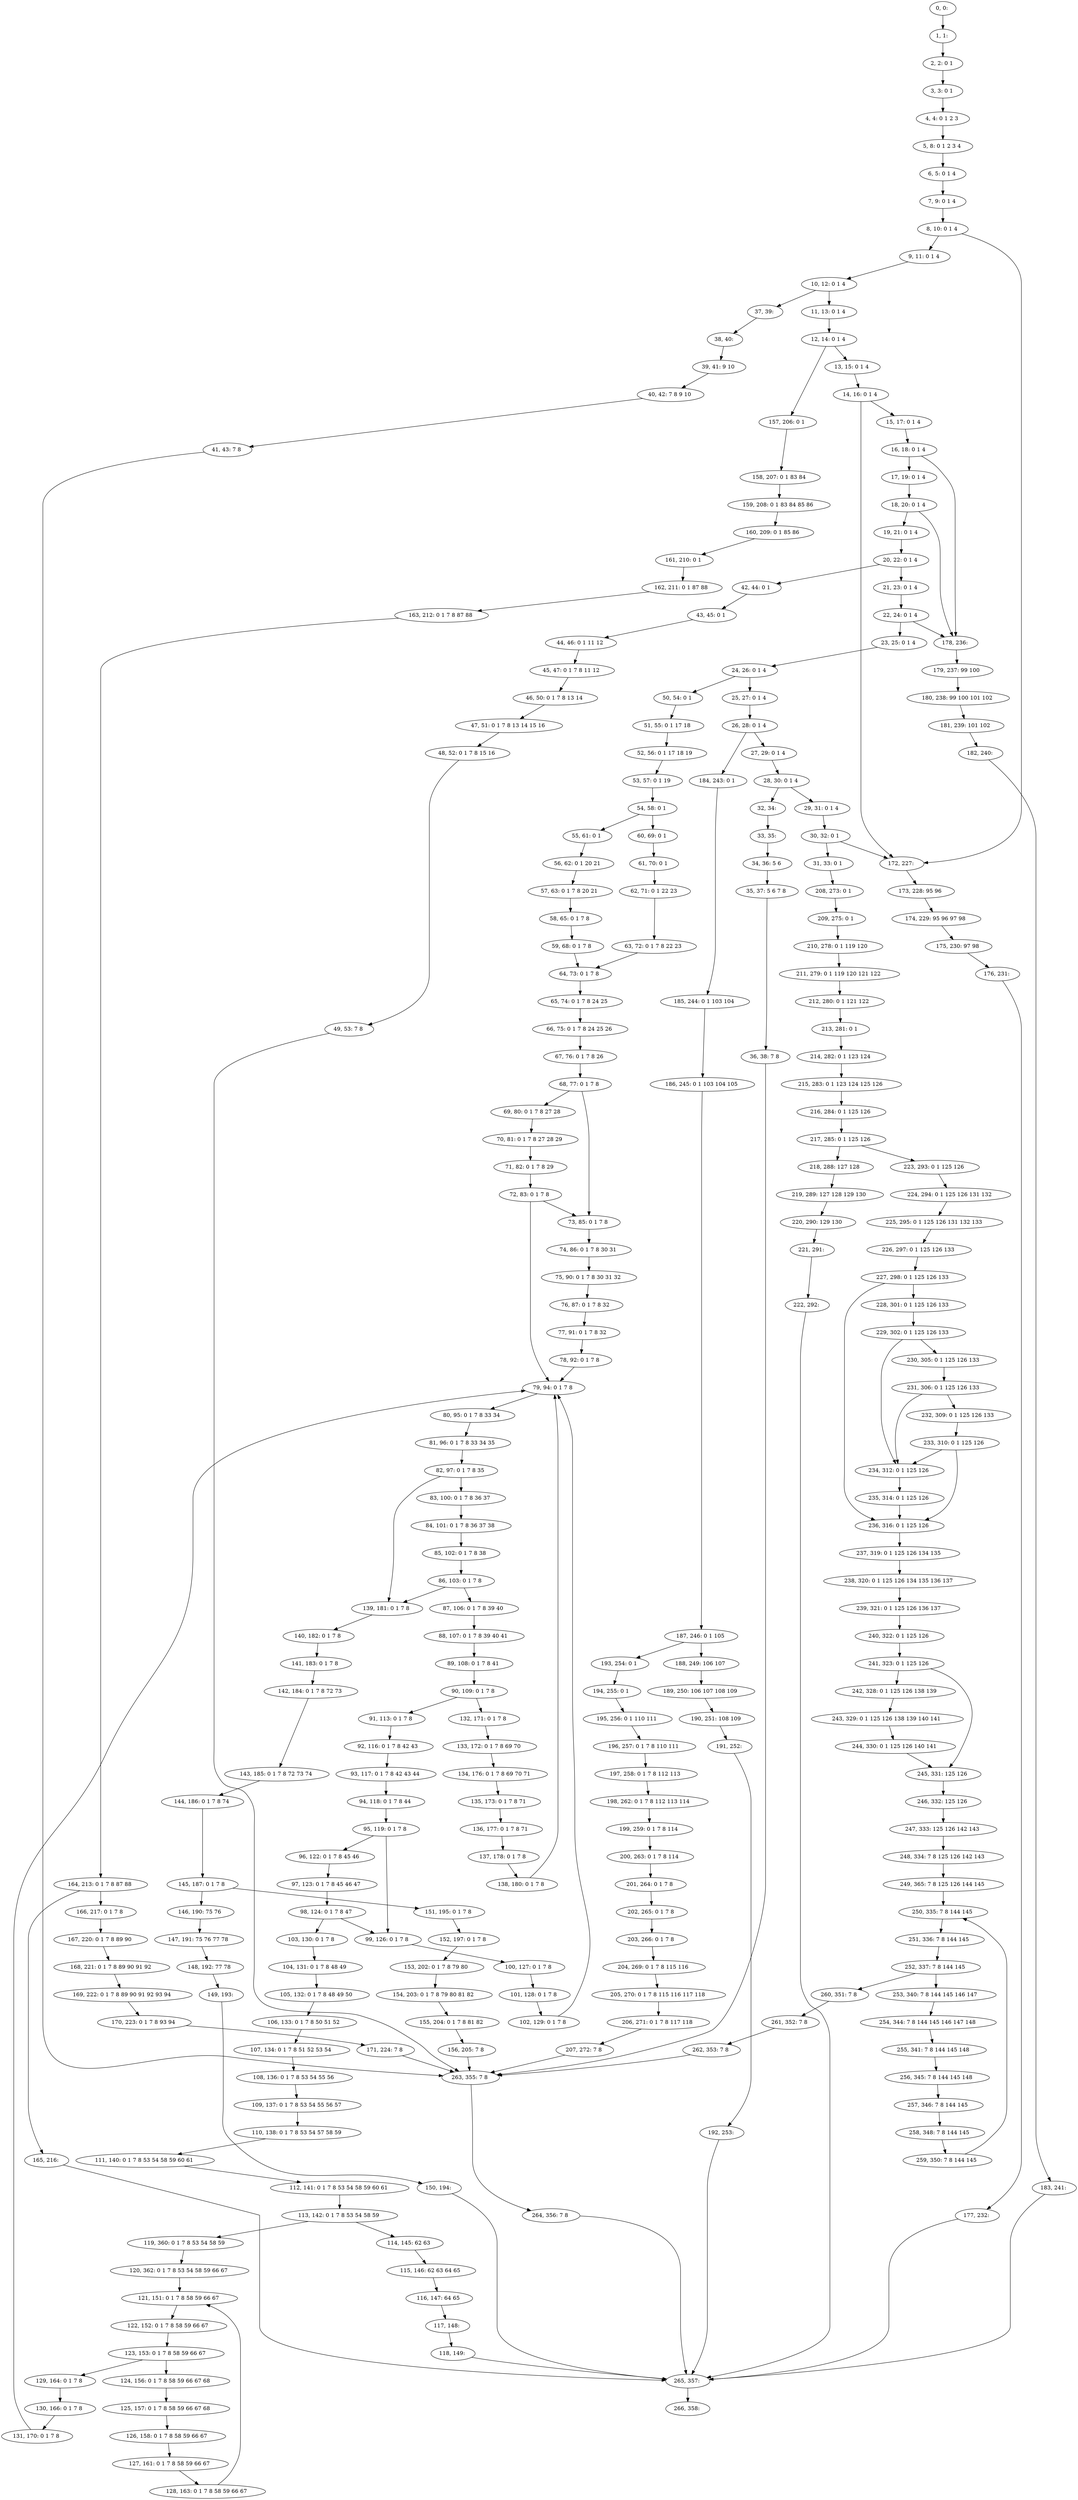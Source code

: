digraph G {
0[label="0, 0: "];
1[label="1, 1: "];
2[label="2, 2: 0 1 "];
3[label="3, 3: 0 1 "];
4[label="4, 4: 0 1 2 3 "];
5[label="5, 8: 0 1 2 3 4 "];
6[label="6, 5: 0 1 4 "];
7[label="7, 9: 0 1 4 "];
8[label="8, 10: 0 1 4 "];
9[label="9, 11: 0 1 4 "];
10[label="10, 12: 0 1 4 "];
11[label="11, 13: 0 1 4 "];
12[label="12, 14: 0 1 4 "];
13[label="13, 15: 0 1 4 "];
14[label="14, 16: 0 1 4 "];
15[label="15, 17: 0 1 4 "];
16[label="16, 18: 0 1 4 "];
17[label="17, 19: 0 1 4 "];
18[label="18, 20: 0 1 4 "];
19[label="19, 21: 0 1 4 "];
20[label="20, 22: 0 1 4 "];
21[label="21, 23: 0 1 4 "];
22[label="22, 24: 0 1 4 "];
23[label="23, 25: 0 1 4 "];
24[label="24, 26: 0 1 4 "];
25[label="25, 27: 0 1 4 "];
26[label="26, 28: 0 1 4 "];
27[label="27, 29: 0 1 4 "];
28[label="28, 30: 0 1 4 "];
29[label="29, 31: 0 1 4 "];
30[label="30, 32: 0 1 "];
31[label="31, 33: 0 1 "];
32[label="32, 34: "];
33[label="33, 35: "];
34[label="34, 36: 5 6 "];
35[label="35, 37: 5 6 7 8 "];
36[label="36, 38: 7 8 "];
37[label="37, 39: "];
38[label="38, 40: "];
39[label="39, 41: 9 10 "];
40[label="40, 42: 7 8 9 10 "];
41[label="41, 43: 7 8 "];
42[label="42, 44: 0 1 "];
43[label="43, 45: 0 1 "];
44[label="44, 46: 0 1 11 12 "];
45[label="45, 47: 0 1 7 8 11 12 "];
46[label="46, 50: 0 1 7 8 13 14 "];
47[label="47, 51: 0 1 7 8 13 14 15 16 "];
48[label="48, 52: 0 1 7 8 15 16 "];
49[label="49, 53: 7 8 "];
50[label="50, 54: 0 1 "];
51[label="51, 55: 0 1 17 18 "];
52[label="52, 56: 0 1 17 18 19 "];
53[label="53, 57: 0 1 19 "];
54[label="54, 58: 0 1 "];
55[label="55, 61: 0 1 "];
56[label="56, 62: 0 1 20 21 "];
57[label="57, 63: 0 1 7 8 20 21 "];
58[label="58, 65: 0 1 7 8 "];
59[label="59, 68: 0 1 7 8 "];
60[label="60, 69: 0 1 "];
61[label="61, 70: 0 1 "];
62[label="62, 71: 0 1 22 23 "];
63[label="63, 72: 0 1 7 8 22 23 "];
64[label="64, 73: 0 1 7 8 "];
65[label="65, 74: 0 1 7 8 24 25 "];
66[label="66, 75: 0 1 7 8 24 25 26 "];
67[label="67, 76: 0 1 7 8 26 "];
68[label="68, 77: 0 1 7 8 "];
69[label="69, 80: 0 1 7 8 27 28 "];
70[label="70, 81: 0 1 7 8 27 28 29 "];
71[label="71, 82: 0 1 7 8 29 "];
72[label="72, 83: 0 1 7 8 "];
73[label="73, 85: 0 1 7 8 "];
74[label="74, 86: 0 1 7 8 30 31 "];
75[label="75, 90: 0 1 7 8 30 31 32 "];
76[label="76, 87: 0 1 7 8 32 "];
77[label="77, 91: 0 1 7 8 32 "];
78[label="78, 92: 0 1 7 8 "];
79[label="79, 94: 0 1 7 8 "];
80[label="80, 95: 0 1 7 8 33 34 "];
81[label="81, 96: 0 1 7 8 33 34 35 "];
82[label="82, 97: 0 1 7 8 35 "];
83[label="83, 100: 0 1 7 8 36 37 "];
84[label="84, 101: 0 1 7 8 36 37 38 "];
85[label="85, 102: 0 1 7 8 38 "];
86[label="86, 103: 0 1 7 8 "];
87[label="87, 106: 0 1 7 8 39 40 "];
88[label="88, 107: 0 1 7 8 39 40 41 "];
89[label="89, 108: 0 1 7 8 41 "];
90[label="90, 109: 0 1 7 8 "];
91[label="91, 113: 0 1 7 8 "];
92[label="92, 116: 0 1 7 8 42 43 "];
93[label="93, 117: 0 1 7 8 42 43 44 "];
94[label="94, 118: 0 1 7 8 44 "];
95[label="95, 119: 0 1 7 8 "];
96[label="96, 122: 0 1 7 8 45 46 "];
97[label="97, 123: 0 1 7 8 45 46 47 "];
98[label="98, 124: 0 1 7 8 47 "];
99[label="99, 126: 0 1 7 8 "];
100[label="100, 127: 0 1 7 8 "];
101[label="101, 128: 0 1 7 8 "];
102[label="102, 129: 0 1 7 8 "];
103[label="103, 130: 0 1 7 8 "];
104[label="104, 131: 0 1 7 8 48 49 "];
105[label="105, 132: 0 1 7 8 48 49 50 "];
106[label="106, 133: 0 1 7 8 50 51 52 "];
107[label="107, 134: 0 1 7 8 51 52 53 54 "];
108[label="108, 136: 0 1 7 8 53 54 55 56 "];
109[label="109, 137: 0 1 7 8 53 54 55 56 57 "];
110[label="110, 138: 0 1 7 8 53 54 57 58 59 "];
111[label="111, 140: 0 1 7 8 53 54 58 59 60 61 "];
112[label="112, 141: 0 1 7 8 53 54 58 59 60 61 "];
113[label="113, 142: 0 1 7 8 53 54 58 59 "];
114[label="114, 145: 62 63 "];
115[label="115, 146: 62 63 64 65 "];
116[label="116, 147: 64 65 "];
117[label="117, 148: "];
118[label="118, 149: "];
119[label="119, 360: 0 1 7 8 53 54 58 59 "];
120[label="120, 362: 0 1 7 8 53 54 58 59 66 67 "];
121[label="121, 151: 0 1 7 8 58 59 66 67 "];
122[label="122, 152: 0 1 7 8 58 59 66 67 "];
123[label="123, 153: 0 1 7 8 58 59 66 67 "];
124[label="124, 156: 0 1 7 8 58 59 66 67 68 "];
125[label="125, 157: 0 1 7 8 58 59 66 67 68 "];
126[label="126, 158: 0 1 7 8 58 59 66 67 "];
127[label="127, 161: 0 1 7 8 58 59 66 67 "];
128[label="128, 163: 0 1 7 8 58 59 66 67 "];
129[label="129, 164: 0 1 7 8 "];
130[label="130, 166: 0 1 7 8 "];
131[label="131, 170: 0 1 7 8 "];
132[label="132, 171: 0 1 7 8 "];
133[label="133, 172: 0 1 7 8 69 70 "];
134[label="134, 176: 0 1 7 8 69 70 71 "];
135[label="135, 173: 0 1 7 8 71 "];
136[label="136, 177: 0 1 7 8 71 "];
137[label="137, 178: 0 1 7 8 "];
138[label="138, 180: 0 1 7 8 "];
139[label="139, 181: 0 1 7 8 "];
140[label="140, 182: 0 1 7 8 "];
141[label="141, 183: 0 1 7 8 "];
142[label="142, 184: 0 1 7 8 72 73 "];
143[label="143, 185: 0 1 7 8 72 73 74 "];
144[label="144, 186: 0 1 7 8 74 "];
145[label="145, 187: 0 1 7 8 "];
146[label="146, 190: 75 76 "];
147[label="147, 191: 75 76 77 78 "];
148[label="148, 192: 77 78 "];
149[label="149, 193: "];
150[label="150, 194: "];
151[label="151, 195: 0 1 7 8 "];
152[label="152, 197: 0 1 7 8 "];
153[label="153, 202: 0 1 7 8 79 80 "];
154[label="154, 203: 0 1 7 8 79 80 81 82 "];
155[label="155, 204: 0 1 7 8 81 82 "];
156[label="156, 205: 7 8 "];
157[label="157, 206: 0 1 "];
158[label="158, 207: 0 1 83 84 "];
159[label="159, 208: 0 1 83 84 85 86 "];
160[label="160, 209: 0 1 85 86 "];
161[label="161, 210: 0 1 "];
162[label="162, 211: 0 1 87 88 "];
163[label="163, 212: 0 1 7 8 87 88 "];
164[label="164, 213: 0 1 7 8 87 88 "];
165[label="165, 216: "];
166[label="166, 217: 0 1 7 8 "];
167[label="167, 220: 0 1 7 8 89 90 "];
168[label="168, 221: 0 1 7 8 89 90 91 92 "];
169[label="169, 222: 0 1 7 8 89 90 91 92 93 94 "];
170[label="170, 223: 0 1 7 8 93 94 "];
171[label="171, 224: 7 8 "];
172[label="172, 227: "];
173[label="173, 228: 95 96 "];
174[label="174, 229: 95 96 97 98 "];
175[label="175, 230: 97 98 "];
176[label="176, 231: "];
177[label="177, 232: "];
178[label="178, 236: "];
179[label="179, 237: 99 100 "];
180[label="180, 238: 99 100 101 102 "];
181[label="181, 239: 101 102 "];
182[label="182, 240: "];
183[label="183, 241: "];
184[label="184, 243: 0 1 "];
185[label="185, 244: 0 1 103 104 "];
186[label="186, 245: 0 1 103 104 105 "];
187[label="187, 246: 0 1 105 "];
188[label="188, 249: 106 107 "];
189[label="189, 250: 106 107 108 109 "];
190[label="190, 251: 108 109 "];
191[label="191, 252: "];
192[label="192, 253: "];
193[label="193, 254: 0 1 "];
194[label="194, 255: 0 1 "];
195[label="195, 256: 0 1 110 111 "];
196[label="196, 257: 0 1 7 8 110 111 "];
197[label="197, 258: 0 1 7 8 112 113 "];
198[label="198, 262: 0 1 7 8 112 113 114 "];
199[label="199, 259: 0 1 7 8 114 "];
200[label="200, 263: 0 1 7 8 114 "];
201[label="201, 264: 0 1 7 8 "];
202[label="202, 265: 0 1 7 8 "];
203[label="203, 266: 0 1 7 8 "];
204[label="204, 269: 0 1 7 8 115 116 "];
205[label="205, 270: 0 1 7 8 115 116 117 118 "];
206[label="206, 271: 0 1 7 8 117 118 "];
207[label="207, 272: 7 8 "];
208[label="208, 273: 0 1 "];
209[label="209, 275: 0 1 "];
210[label="210, 278: 0 1 119 120 "];
211[label="211, 279: 0 1 119 120 121 122 "];
212[label="212, 280: 0 1 121 122 "];
213[label="213, 281: 0 1 "];
214[label="214, 282: 0 1 123 124 "];
215[label="215, 283: 0 1 123 124 125 126 "];
216[label="216, 284: 0 1 125 126 "];
217[label="217, 285: 0 1 125 126 "];
218[label="218, 288: 127 128 "];
219[label="219, 289: 127 128 129 130 "];
220[label="220, 290: 129 130 "];
221[label="221, 291: "];
222[label="222, 292: "];
223[label="223, 293: 0 1 125 126 "];
224[label="224, 294: 0 1 125 126 131 132 "];
225[label="225, 295: 0 1 125 126 131 132 133 "];
226[label="226, 297: 0 1 125 126 133 "];
227[label="227, 298: 0 1 125 126 133 "];
228[label="228, 301: 0 1 125 126 133 "];
229[label="229, 302: 0 1 125 126 133 "];
230[label="230, 305: 0 1 125 126 133 "];
231[label="231, 306: 0 1 125 126 133 "];
232[label="232, 309: 0 1 125 126 133 "];
233[label="233, 310: 0 1 125 126 "];
234[label="234, 312: 0 1 125 126 "];
235[label="235, 314: 0 1 125 126 "];
236[label="236, 316: 0 1 125 126 "];
237[label="237, 319: 0 1 125 126 134 135 "];
238[label="238, 320: 0 1 125 126 134 135 136 137 "];
239[label="239, 321: 0 1 125 126 136 137 "];
240[label="240, 322: 0 1 125 126 "];
241[label="241, 323: 0 1 125 126 "];
242[label="242, 328: 0 1 125 126 138 139 "];
243[label="243, 329: 0 1 125 126 138 139 140 141 "];
244[label="244, 330: 0 1 125 126 140 141 "];
245[label="245, 331: 125 126 "];
246[label="246, 332: 125 126 "];
247[label="247, 333: 125 126 142 143 "];
248[label="248, 334: 7 8 125 126 142 143 "];
249[label="249, 365: 7 8 125 126 144 145 "];
250[label="250, 335: 7 8 144 145 "];
251[label="251, 336: 7 8 144 145 "];
252[label="252, 337: 7 8 144 145 "];
253[label="253, 340: 7 8 144 145 146 147 "];
254[label="254, 344: 7 8 144 145 146 147 148 "];
255[label="255, 341: 7 8 144 145 148 "];
256[label="256, 345: 7 8 144 145 148 "];
257[label="257, 346: 7 8 144 145 "];
258[label="258, 348: 7 8 144 145 "];
259[label="259, 350: 7 8 144 145 "];
260[label="260, 351: 7 8 "];
261[label="261, 352: 7 8 "];
262[label="262, 353: 7 8 "];
263[label="263, 355: 7 8 "];
264[label="264, 356: 7 8 "];
265[label="265, 357: "];
266[label="266, 358: "];
0->1 ;
1->2 ;
2->3 ;
3->4 ;
4->5 ;
5->6 ;
6->7 ;
7->8 ;
8->9 ;
8->172 ;
9->10 ;
10->11 ;
10->37 ;
11->12 ;
12->13 ;
12->157 ;
13->14 ;
14->15 ;
14->172 ;
15->16 ;
16->17 ;
16->178 ;
17->18 ;
18->19 ;
18->178 ;
19->20 ;
20->21 ;
20->42 ;
21->22 ;
22->23 ;
22->178 ;
23->24 ;
24->25 ;
24->50 ;
25->26 ;
26->27 ;
26->184 ;
27->28 ;
28->29 ;
28->32 ;
29->30 ;
30->31 ;
30->172 ;
31->208 ;
32->33 ;
33->34 ;
34->35 ;
35->36 ;
36->263 ;
37->38 ;
38->39 ;
39->40 ;
40->41 ;
41->263 ;
42->43 ;
43->44 ;
44->45 ;
45->46 ;
46->47 ;
47->48 ;
48->49 ;
49->263 ;
50->51 ;
51->52 ;
52->53 ;
53->54 ;
54->55 ;
54->60 ;
55->56 ;
56->57 ;
57->58 ;
58->59 ;
59->64 ;
60->61 ;
61->62 ;
62->63 ;
63->64 ;
64->65 ;
65->66 ;
66->67 ;
67->68 ;
68->69 ;
68->73 ;
69->70 ;
70->71 ;
71->72 ;
72->73 ;
72->79 ;
73->74 ;
74->75 ;
75->76 ;
76->77 ;
77->78 ;
78->79 ;
79->80 ;
80->81 ;
81->82 ;
82->83 ;
82->139 ;
83->84 ;
84->85 ;
85->86 ;
86->87 ;
86->139 ;
87->88 ;
88->89 ;
89->90 ;
90->91 ;
90->132 ;
91->92 ;
92->93 ;
93->94 ;
94->95 ;
95->96 ;
95->99 ;
96->97 ;
97->98 ;
98->99 ;
98->103 ;
99->100 ;
100->101 ;
101->102 ;
102->79 ;
103->104 ;
104->105 ;
105->106 ;
106->107 ;
107->108 ;
108->109 ;
109->110 ;
110->111 ;
111->112 ;
112->113 ;
113->114 ;
113->119 ;
114->115 ;
115->116 ;
116->117 ;
117->118 ;
118->265 ;
119->120 ;
120->121 ;
121->122 ;
122->123 ;
123->124 ;
123->129 ;
124->125 ;
125->126 ;
126->127 ;
127->128 ;
128->121 ;
129->130 ;
130->131 ;
131->79 ;
132->133 ;
133->134 ;
134->135 ;
135->136 ;
136->137 ;
137->138 ;
138->79 ;
139->140 ;
140->141 ;
141->142 ;
142->143 ;
143->144 ;
144->145 ;
145->146 ;
145->151 ;
146->147 ;
147->148 ;
148->149 ;
149->150 ;
150->265 ;
151->152 ;
152->153 ;
153->154 ;
154->155 ;
155->156 ;
156->263 ;
157->158 ;
158->159 ;
159->160 ;
160->161 ;
161->162 ;
162->163 ;
163->164 ;
164->165 ;
164->166 ;
165->265 ;
166->167 ;
167->168 ;
168->169 ;
169->170 ;
170->171 ;
171->263 ;
172->173 ;
173->174 ;
174->175 ;
175->176 ;
176->177 ;
177->265 ;
178->179 ;
179->180 ;
180->181 ;
181->182 ;
182->183 ;
183->265 ;
184->185 ;
185->186 ;
186->187 ;
187->188 ;
187->193 ;
188->189 ;
189->190 ;
190->191 ;
191->192 ;
192->265 ;
193->194 ;
194->195 ;
195->196 ;
196->197 ;
197->198 ;
198->199 ;
199->200 ;
200->201 ;
201->202 ;
202->203 ;
203->204 ;
204->205 ;
205->206 ;
206->207 ;
207->263 ;
208->209 ;
209->210 ;
210->211 ;
211->212 ;
212->213 ;
213->214 ;
214->215 ;
215->216 ;
216->217 ;
217->218 ;
217->223 ;
218->219 ;
219->220 ;
220->221 ;
221->222 ;
222->265 ;
223->224 ;
224->225 ;
225->226 ;
226->227 ;
227->228 ;
227->236 ;
228->229 ;
229->230 ;
229->234 ;
230->231 ;
231->232 ;
231->234 ;
232->233 ;
233->234 ;
233->236 ;
234->235 ;
235->236 ;
236->237 ;
237->238 ;
238->239 ;
239->240 ;
240->241 ;
241->242 ;
241->245 ;
242->243 ;
243->244 ;
244->245 ;
245->246 ;
246->247 ;
247->248 ;
248->249 ;
249->250 ;
250->251 ;
251->252 ;
252->253 ;
252->260 ;
253->254 ;
254->255 ;
255->256 ;
256->257 ;
257->258 ;
258->259 ;
259->250 ;
260->261 ;
261->262 ;
262->263 ;
263->264 ;
264->265 ;
265->266 ;
}
